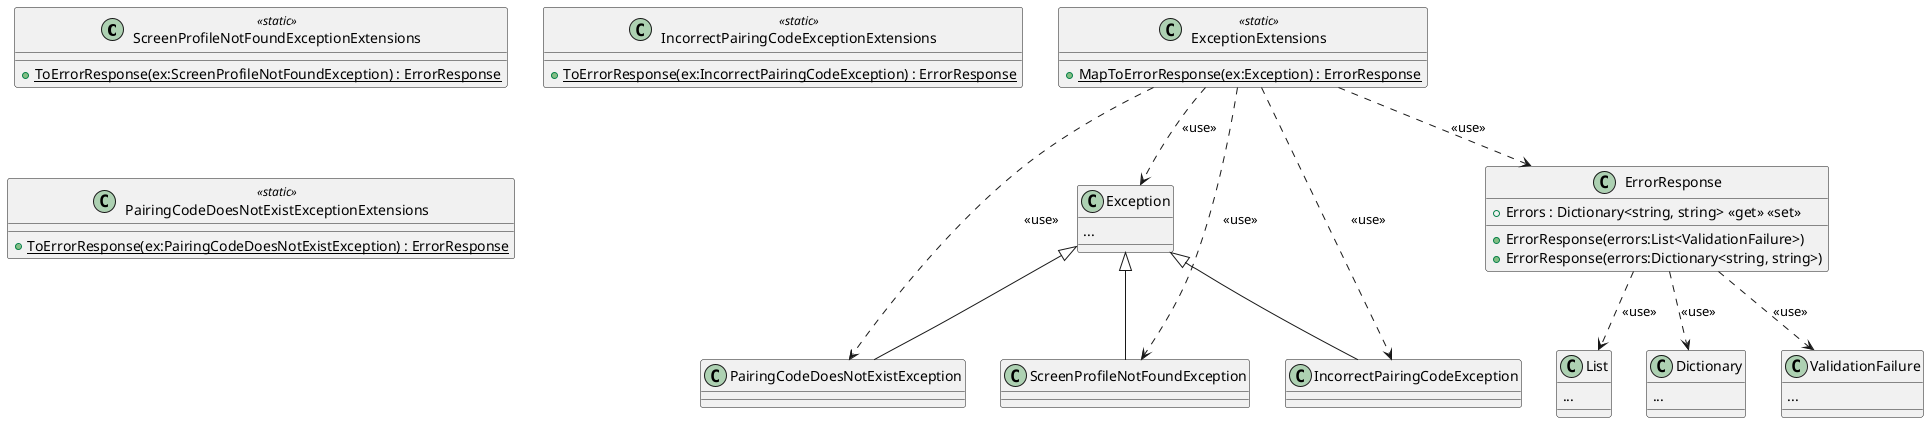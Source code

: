@startuml
class ScreenProfileNotFoundExceptionExtensions <<static>> {
    + {static} ToErrorResponse(ex:ScreenProfileNotFoundException) : ErrorResponse
}
class IncorrectPairingCodeExceptionExtensions <<static>> {
    + {static} ToErrorResponse(ex:IncorrectPairingCodeException) : ErrorResponse
}
class PairingCodeDoesNotExistExceptionExtensions <<static>> {
    + {static} ToErrorResponse(ex:PairingCodeDoesNotExistException) : ErrorResponse
}
class ExceptionExtensions <<static>> {
    + {static} MapToErrorResponse(ex:Exception) : ErrorResponse
}
ExceptionExtensions ..> PairingCodeDoesNotExistException: <<use>>
class PairingCodeDoesNotExistException {
}
Exception <|-- PairingCodeDoesNotExistException
ExceptionExtensions ..> ErrorResponse: <<use>>
class ErrorResponse {
    + Errors : Dictionary<string, string> <<get>> <<set>>
    + ErrorResponse(errors:List<ValidationFailure>)
    + ErrorResponse(errors:Dictionary<string, string>)
}
class List {
...
}
ErrorResponse ..> List: <<use>>
class Dictionary {
...
}
ErrorResponse ..> Dictionary: <<use>>
class ValidationFailure {
...
}
ErrorResponse ..> ValidationFailure: <<use>>
class Exception {
...
}
ExceptionExtensions ..> Exception: <<use>>
ExceptionExtensions ..> ScreenProfileNotFoundException: <<use>>
class ScreenProfileNotFoundException {
}
Exception <|-- ScreenProfileNotFoundException
ExceptionExtensions ..> IncorrectPairingCodeException: <<use>>
class IncorrectPairingCodeException {
}
Exception <|-- IncorrectPairingCodeException
@enduml
